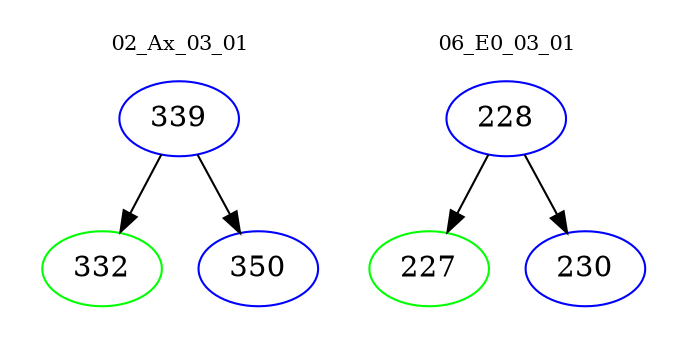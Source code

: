 digraph{
subgraph cluster_0 {
color = white
label = "02_Ax_03_01";
fontsize=10;
T0_339 [label="339", color="blue"]
T0_339 -> T0_332 [color="black"]
T0_332 [label="332", color="green"]
T0_339 -> T0_350 [color="black"]
T0_350 [label="350", color="blue"]
}
subgraph cluster_1 {
color = white
label = "06_E0_03_01";
fontsize=10;
T1_228 [label="228", color="blue"]
T1_228 -> T1_227 [color="black"]
T1_227 [label="227", color="green"]
T1_228 -> T1_230 [color="black"]
T1_230 [label="230", color="blue"]
}
}
